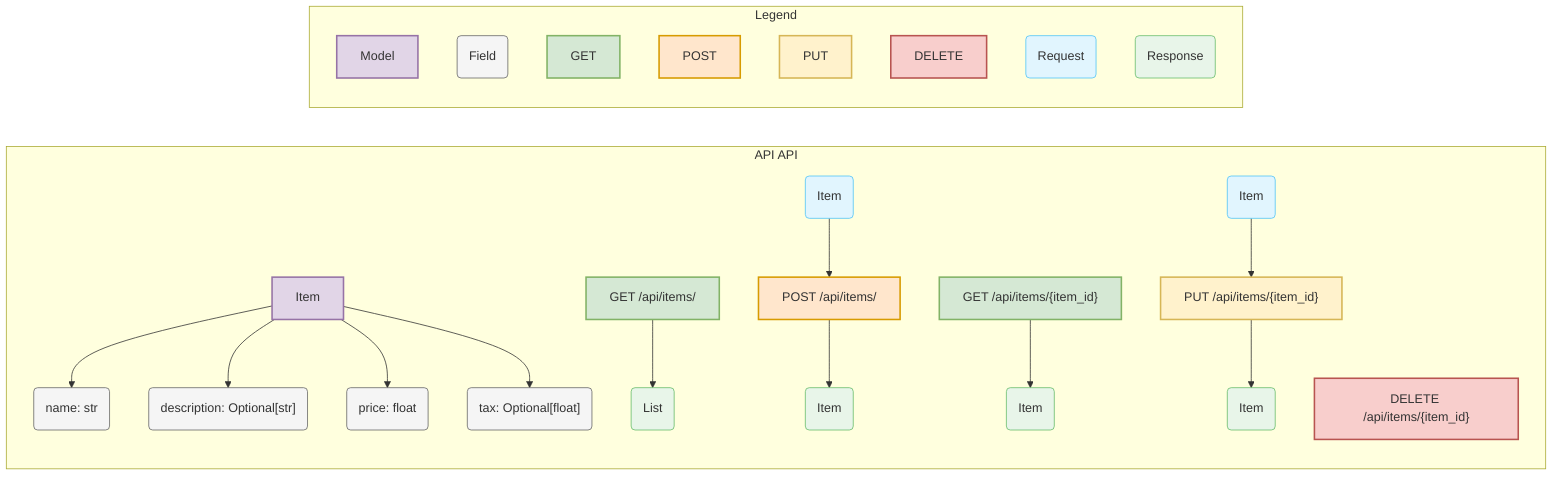 graph LR
  %% Define styles for different elements
  classDef model fill:#e1d5e7,stroke:#9673a6,stroke-width:2px;
  classDef endpoint fill:#dae8fc,stroke:#6c8ebf,stroke-width:2px;
  classDef get fill:#d5e8d4,stroke:#82b366,stroke-width:2px;
  classDef post fill:#ffe6cc,stroke:#d79b00,stroke-width:2px;
  classDef put fill:#fff2cc,stroke:#d6b656,stroke-width:2px;
  classDef delete fill:#f8cecc,stroke:#b85450,stroke-width:2px;
  classDef field fill:#f5f5f5,stroke:#666666,stroke-width:1px;
  classDef request fill:#e1f5fe,stroke:#4fc3f7,stroke-width:1px;
  classDef response fill:#e8f5e9,stroke:#66bb6a,stroke-width:1px;

  subgraph API API
    direction TB
    Item["Item"]:::model
    Item_name("name: str"):::field
    Item --> Item_name
    Item_description("description: Optional[str]"):::field
    Item --> Item_description
    Item_price("price: float"):::field
    Item --> Item_price
    Item_tax("tax: Optional[float]"):::field
    Item --> Item_tax
    read_items["GET /api/items/"]:::get
    read_items_res("List"):::response
    read_items --> read_items_res
    create_item["POST /api/items/"]:::post
    create_item_req("Item"):::request
    create_item_req --> create_item
    create_item_res("Item"):::response
    create_item --> create_item_res
    read_item["GET /api/items/{item_id}"]:::get
    read_item_res("Item"):::response
    read_item --> read_item_res
    update_item["PUT /api/items/{item_id}"]:::put
    update_item_req("Item"):::request
    update_item_req --> update_item
    update_item_res("Item"):::response
    update_item --> update_item_res
    delete_item["DELETE /api/items/{item_id}"]:::delete
  end

  subgraph Legend
    model_ex["Model"]:::model
    field_ex("Field"):::field
    get_ex["GET"]:::get
    post_ex["POST"]:::post
    put_ex["PUT"]:::put
    delete_ex["DELETE"]:::delete
    req_ex("Request"):::request
    res_ex("Response"):::response
  end
